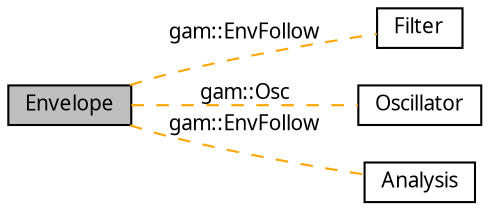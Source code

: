 digraph "Envelope"
{
  bgcolor="transparent";
  edge [fontname="FreeSans.ttf",fontsize="10",labelfontname="FreeSans.ttf",labelfontsize="10"];
  node [fontname="FreeSans.ttf",fontsize="10",shape=box];
  rankdir=LR;
  Node2 [label="Filter",height=0.2,width=0.4,color="black",URL="$group___filter.html",tooltip="Signal transformers."];
  Node4 [label="Oscillator",height=0.2,width=0.4,color="black",URL="$group___oscillator.html",tooltip="Periodic waveforms to be used as sound or modulation sources."];
  Node3 [label="Analysis",height=0.2,width=0.4,color="black",URL="$group___analysis.html",tooltip=" "];
  Node1 [label="Envelope",height=0.2,width=0.4,color="black", fillcolor="grey75", style="filled", fontcolor="black",tooltip="Non-periodic, slowly varying modulation sources."];
  Node1->Node2 [shape=plaintext, label="gam::EnvFollow", color="orange", dir="none", style="dashed"];
  Node1->Node3 [shape=plaintext, label="gam::EnvFollow", color="orange", dir="none", style="dashed"];
  Node1->Node4 [shape=plaintext, label="gam::Osc", color="orange", dir="none", style="dashed"];
}
